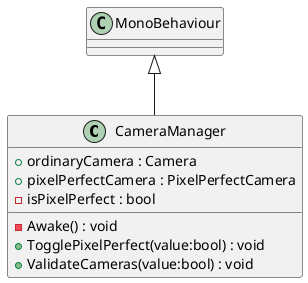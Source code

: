 @startuml
class CameraManager {
    + ordinaryCamera : Camera
    + pixelPerfectCamera : PixelPerfectCamera
    - isPixelPerfect : bool
    - Awake() : void
    + TogglePixelPerfect(value:bool) : void
    + ValidateCameras(value:bool) : void
}
MonoBehaviour <|-- CameraManager
@enduml
